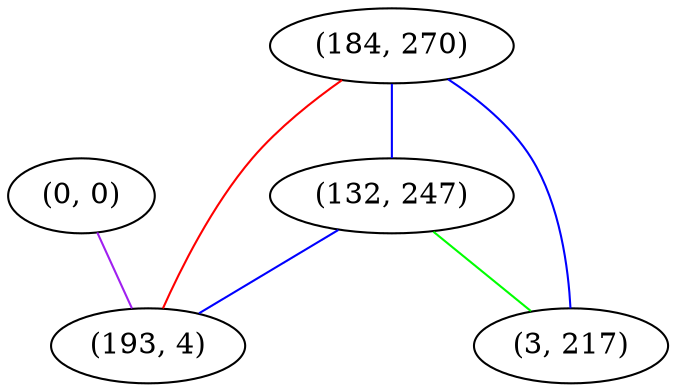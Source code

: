 graph "" {
"(0, 0)";
"(184, 270)";
"(132, 247)";
"(3, 217)";
"(193, 4)";
"(0, 0)" -- "(193, 4)"  [color=purple, key=0, weight=4];
"(184, 270)" -- "(132, 247)"  [color=blue, key=0, weight=3];
"(184, 270)" -- "(3, 217)"  [color=blue, key=0, weight=3];
"(184, 270)" -- "(193, 4)"  [color=red, key=0, weight=1];
"(132, 247)" -- "(3, 217)"  [color=green, key=0, weight=2];
"(132, 247)" -- "(193, 4)"  [color=blue, key=0, weight=3];
}
